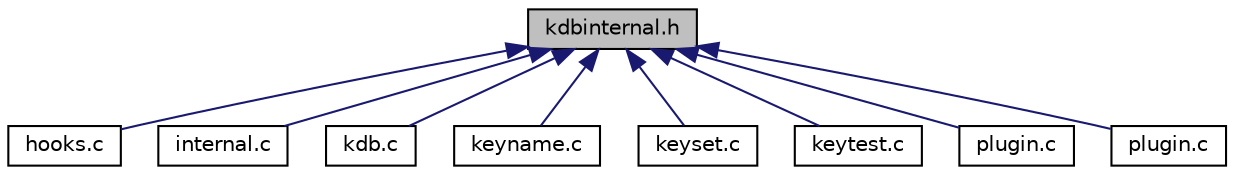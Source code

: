 digraph "kdbinternal.h"
{
 // LATEX_PDF_SIZE
  edge [fontname="Helvetica",fontsize="10",labelfontname="Helvetica",labelfontsize="10"];
  node [fontname="Helvetica",fontsize="10",shape=record];
  Node1 [label="kdbinternal.h",height=0.2,width=0.4,color="black", fillcolor="grey75", style="filled", fontcolor="black",tooltip="Includes most internal header files."];
  Node1 -> Node2 [dir="back",color="midnightblue",fontsize="10",style="solid",fontname="Helvetica"];
  Node2 [label="hooks.c",height=0.2,width=0.4,color="black", fillcolor="white", style="filled",URL="$hooks_8c.html",tooltip=" "];
  Node1 -> Node3 [dir="back",color="midnightblue",fontsize="10",style="solid",fontname="Helvetica"];
  Node3 [label="internal.c",height=0.2,width=0.4,color="black", fillcolor="white", style="filled",URL="$internal_8c.html",tooltip="Internal methods for Elektra."];
  Node1 -> Node4 [dir="back",color="midnightblue",fontsize="10",style="solid",fontname="Helvetica"];
  Node4 [label="kdb.c",height=0.2,width=0.4,color="black", fillcolor="white", style="filled",URL="$kdb_8c.html",tooltip="Low level functions for access the Key Database."];
  Node1 -> Node5 [dir="back",color="midnightblue",fontsize="10",style="solid",fontname="Helvetica"];
  Node5 [label="keyname.c",height=0.2,width=0.4,color="black", fillcolor="white", style="filled",URL="$elektra_2keyname_8c.html",tooltip="Methods for Key name manipulation."];
  Node1 -> Node6 [dir="back",color="midnightblue",fontsize="10",style="solid",fontname="Helvetica"];
  Node6 [label="keyset.c",height=0.2,width=0.4,color="black", fillcolor="white", style="filled",URL="$keyset_8c.html",tooltip="Methods for key sets."];
  Node1 -> Node7 [dir="back",color="midnightblue",fontsize="10",style="solid",fontname="Helvetica"];
  Node7 [label="keytest.c",height=0.2,width=0.4,color="black", fillcolor="white", style="filled",URL="$keytest_8c.html",tooltip="Methods for making tests."];
  Node1 -> Node8 [dir="back",color="midnightblue",fontsize="10",style="solid",fontname="Helvetica"];
  Node8 [label="plugin.c",height=0.2,width=0.4,color="black", fillcolor="white", style="filled",URL="$elektra_2plugin_8c.html",tooltip="Interna of plugin functionality."];
  Node1 -> Node9 [dir="back",color="midnightblue",fontsize="10",style="solid",fontname="Helvetica"];
  Node9 [label="plugin.c",height=0.2,width=0.4,color="black", fillcolor="white", style="filled",URL="$plugin_2plugin_8c.html",tooltip="Access plugin handle."];
}
